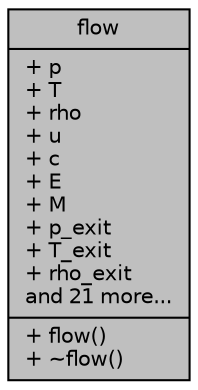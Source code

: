 digraph "flow"
{
 // LATEX_PDF_SIZE
  edge [fontname="Helvetica",fontsize="10",labelfontname="Helvetica",labelfontsize="10"];
  node [fontname="Helvetica",fontsize="10",shape=record];
  Node1 [label="{flow\n|+ p\l+ T\l+ rho\l+ u\l+ c\l+ E\l+ M\l+ p_exit\l+ T_exit\l+ rho_exit\land 21 more...\l|+ flow()\l+ ~flow()\l}",height=0.2,width=0.4,color="black", fillcolor="grey75", style="filled", fontcolor="black",tooltip=" "];
}
